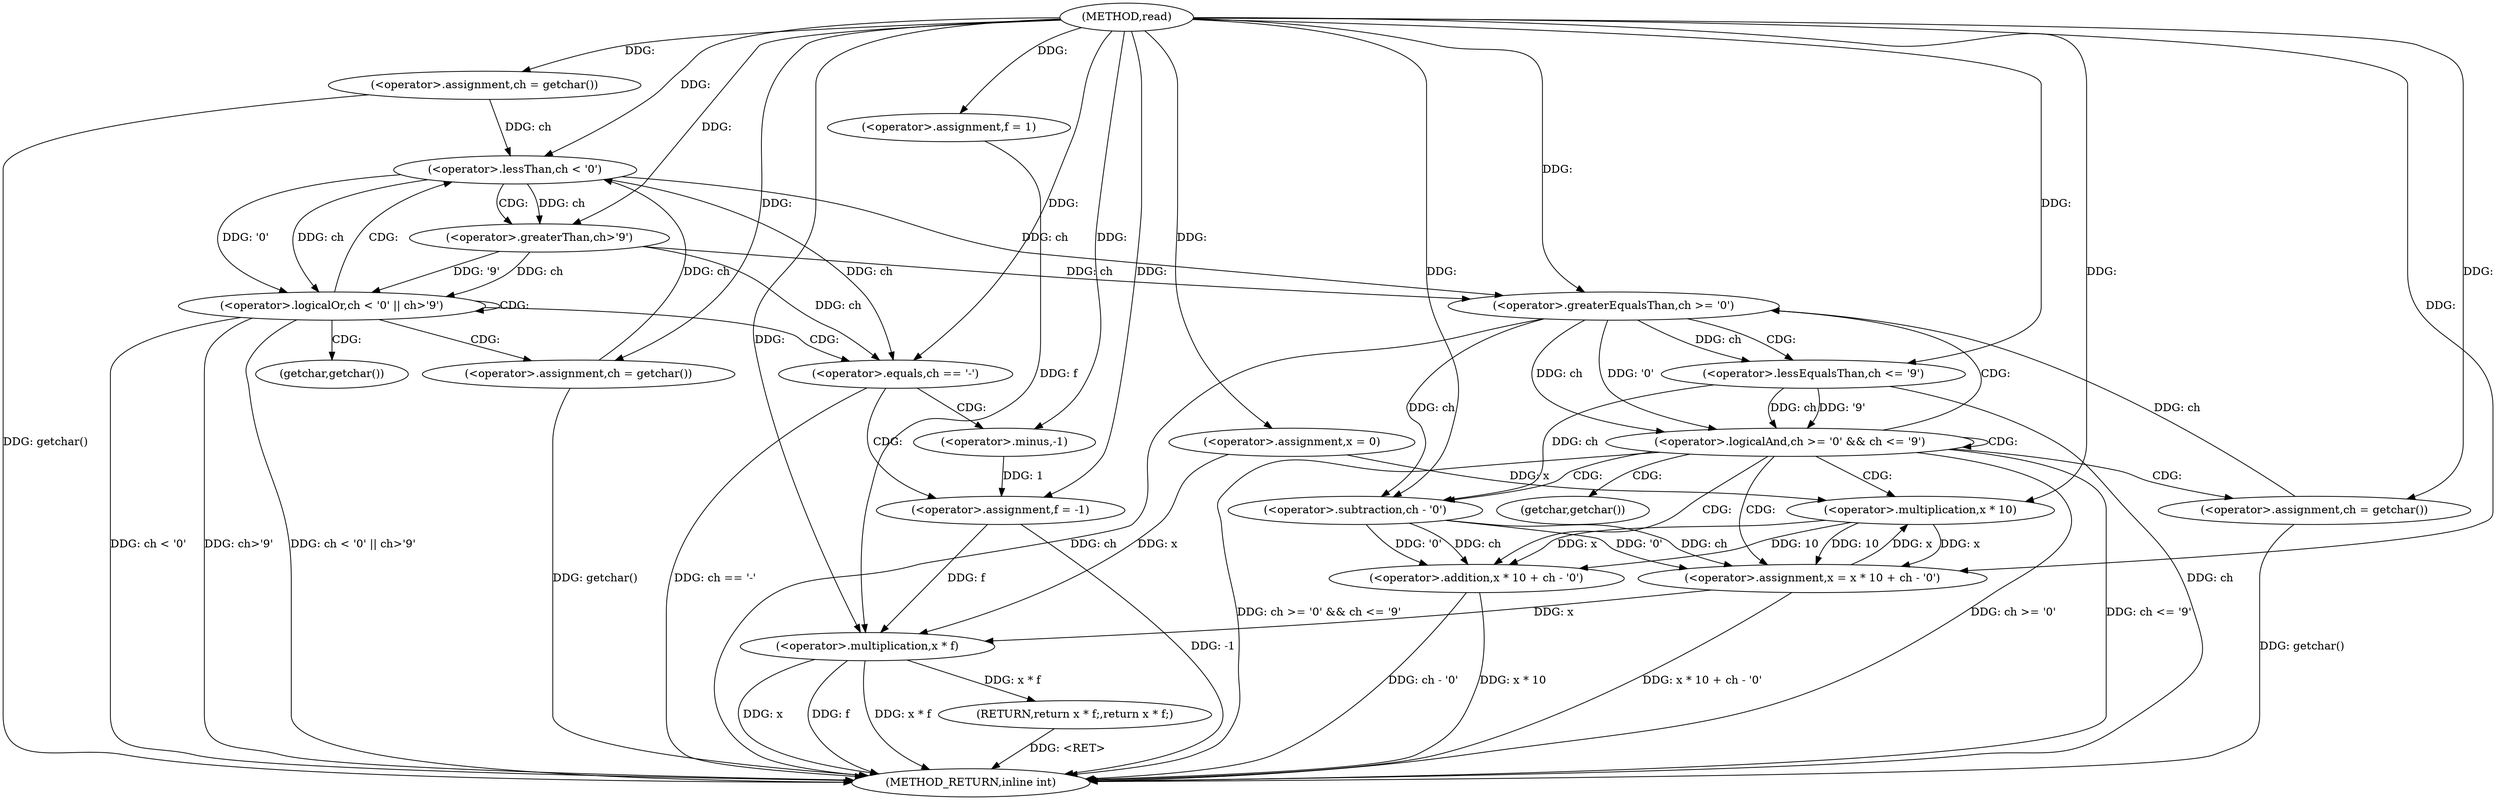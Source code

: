 digraph "read" {  
"1000102" [label = "(METHOD,read)" ]
"1000161" [label = "(METHOD_RETURN,inline int)" ]
"1000105" [label = "(<operator>.assignment,x = 0)" ]
"1000109" [label = "(<operator>.assignment,f = 1)" ]
"1000113" [label = "(<operator>.assignment,ch = getchar())" ]
"1000157" [label = "(RETURN,return x * f;,return x * f;)" ]
"1000117" [label = "(<operator>.logicalOr,ch < '0' || ch>'9')" ]
"1000137" [label = "(<operator>.logicalAnd,ch >= '0' && ch <= '9')" ]
"1000158" [label = "(<operator>.multiplication,x * f)" ]
"1000133" [label = "(<operator>.assignment,ch = getchar())" ]
"1000145" [label = "(<operator>.assignment,x = x * 10 + ch - '0')" ]
"1000154" [label = "(<operator>.assignment,ch = getchar())" ]
"1000118" [label = "(<operator>.lessThan,ch < '0')" ]
"1000121" [label = "(<operator>.greaterThan,ch>'9')" ]
"1000126" [label = "(<operator>.equals,ch == '-')" ]
"1000129" [label = "(<operator>.assignment,f = -1)" ]
"1000138" [label = "(<operator>.greaterEqualsThan,ch >= '0')" ]
"1000141" [label = "(<operator>.lessEqualsThan,ch <= '9')" ]
"1000147" [label = "(<operator>.addition,x * 10 + ch - '0')" ]
"1000131" [label = "(<operator>.minus,-1)" ]
"1000148" [label = "(<operator>.multiplication,x * 10)" ]
"1000151" [label = "(<operator>.subtraction,ch - '0')" ]
"1000135" [label = "(getchar,getchar())" ]
"1000156" [label = "(getchar,getchar())" ]
  "1000113" -> "1000161"  [ label = "DDG: getchar()"] 
  "1000117" -> "1000161"  [ label = "DDG: ch < '0'"] 
  "1000117" -> "1000161"  [ label = "DDG: ch>'9'"] 
  "1000117" -> "1000161"  [ label = "DDG: ch < '0' || ch>'9'"] 
  "1000138" -> "1000161"  [ label = "DDG: ch"] 
  "1000137" -> "1000161"  [ label = "DDG: ch >= '0'"] 
  "1000141" -> "1000161"  [ label = "DDG: ch"] 
  "1000137" -> "1000161"  [ label = "DDG: ch <= '9'"] 
  "1000137" -> "1000161"  [ label = "DDG: ch >= '0' && ch <= '9'"] 
  "1000158" -> "1000161"  [ label = "DDG: x"] 
  "1000158" -> "1000161"  [ label = "DDG: f"] 
  "1000158" -> "1000161"  [ label = "DDG: x * f"] 
  "1000147" -> "1000161"  [ label = "DDG: x * 10"] 
  "1000147" -> "1000161"  [ label = "DDG: ch - '0'"] 
  "1000145" -> "1000161"  [ label = "DDG: x * 10 + ch - '0'"] 
  "1000154" -> "1000161"  [ label = "DDG: getchar()"] 
  "1000126" -> "1000161"  [ label = "DDG: ch == '-'"] 
  "1000129" -> "1000161"  [ label = "DDG: -1"] 
  "1000133" -> "1000161"  [ label = "DDG: getchar()"] 
  "1000157" -> "1000161"  [ label = "DDG: <RET>"] 
  "1000102" -> "1000105"  [ label = "DDG: "] 
  "1000102" -> "1000109"  [ label = "DDG: "] 
  "1000102" -> "1000113"  [ label = "DDG: "] 
  "1000158" -> "1000157"  [ label = "DDG: x * f"] 
  "1000118" -> "1000117"  [ label = "DDG: '0'"] 
  "1000118" -> "1000117"  [ label = "DDG: ch"] 
  "1000121" -> "1000117"  [ label = "DDG: '9'"] 
  "1000121" -> "1000117"  [ label = "DDG: ch"] 
  "1000102" -> "1000133"  [ label = "DDG: "] 
  "1000138" -> "1000137"  [ label = "DDG: ch"] 
  "1000138" -> "1000137"  [ label = "DDG: '0'"] 
  "1000141" -> "1000137"  [ label = "DDG: ch"] 
  "1000141" -> "1000137"  [ label = "DDG: '9'"] 
  "1000148" -> "1000145"  [ label = "DDG: 10"] 
  "1000148" -> "1000145"  [ label = "DDG: x"] 
  "1000151" -> "1000145"  [ label = "DDG: '0'"] 
  "1000151" -> "1000145"  [ label = "DDG: ch"] 
  "1000102" -> "1000154"  [ label = "DDG: "] 
  "1000105" -> "1000158"  [ label = "DDG: x"] 
  "1000145" -> "1000158"  [ label = "DDG: x"] 
  "1000102" -> "1000158"  [ label = "DDG: "] 
  "1000109" -> "1000158"  [ label = "DDG: f"] 
  "1000129" -> "1000158"  [ label = "DDG: f"] 
  "1000113" -> "1000118"  [ label = "DDG: ch"] 
  "1000133" -> "1000118"  [ label = "DDG: ch"] 
  "1000102" -> "1000118"  [ label = "DDG: "] 
  "1000118" -> "1000121"  [ label = "DDG: ch"] 
  "1000102" -> "1000121"  [ label = "DDG: "] 
  "1000131" -> "1000129"  [ label = "DDG: 1"] 
  "1000118" -> "1000138"  [ label = "DDG: ch"] 
  "1000121" -> "1000138"  [ label = "DDG: ch"] 
  "1000154" -> "1000138"  [ label = "DDG: ch"] 
  "1000102" -> "1000138"  [ label = "DDG: "] 
  "1000138" -> "1000141"  [ label = "DDG: ch"] 
  "1000102" -> "1000141"  [ label = "DDG: "] 
  "1000102" -> "1000145"  [ label = "DDG: "] 
  "1000118" -> "1000126"  [ label = "DDG: ch"] 
  "1000121" -> "1000126"  [ label = "DDG: ch"] 
  "1000102" -> "1000126"  [ label = "DDG: "] 
  "1000102" -> "1000129"  [ label = "DDG: "] 
  "1000148" -> "1000147"  [ label = "DDG: 10"] 
  "1000148" -> "1000147"  [ label = "DDG: x"] 
  "1000151" -> "1000147"  [ label = "DDG: '0'"] 
  "1000151" -> "1000147"  [ label = "DDG: ch"] 
  "1000102" -> "1000131"  [ label = "DDG: "] 
  "1000105" -> "1000148"  [ label = "DDG: x"] 
  "1000145" -> "1000148"  [ label = "DDG: x"] 
  "1000102" -> "1000148"  [ label = "DDG: "] 
  "1000138" -> "1000151"  [ label = "DDG: ch"] 
  "1000141" -> "1000151"  [ label = "DDG: ch"] 
  "1000102" -> "1000151"  [ label = "DDG: "] 
  "1000117" -> "1000117"  [ label = "CDG: "] 
  "1000117" -> "1000126"  [ label = "CDG: "] 
  "1000117" -> "1000135"  [ label = "CDG: "] 
  "1000117" -> "1000133"  [ label = "CDG: "] 
  "1000117" -> "1000118"  [ label = "CDG: "] 
  "1000137" -> "1000137"  [ label = "CDG: "] 
  "1000137" -> "1000156"  [ label = "CDG: "] 
  "1000137" -> "1000154"  [ label = "CDG: "] 
  "1000137" -> "1000147"  [ label = "CDG: "] 
  "1000137" -> "1000151"  [ label = "CDG: "] 
  "1000137" -> "1000145"  [ label = "CDG: "] 
  "1000137" -> "1000148"  [ label = "CDG: "] 
  "1000137" -> "1000138"  [ label = "CDG: "] 
  "1000118" -> "1000121"  [ label = "CDG: "] 
  "1000138" -> "1000141"  [ label = "CDG: "] 
  "1000126" -> "1000131"  [ label = "CDG: "] 
  "1000126" -> "1000129"  [ label = "CDG: "] 
}
